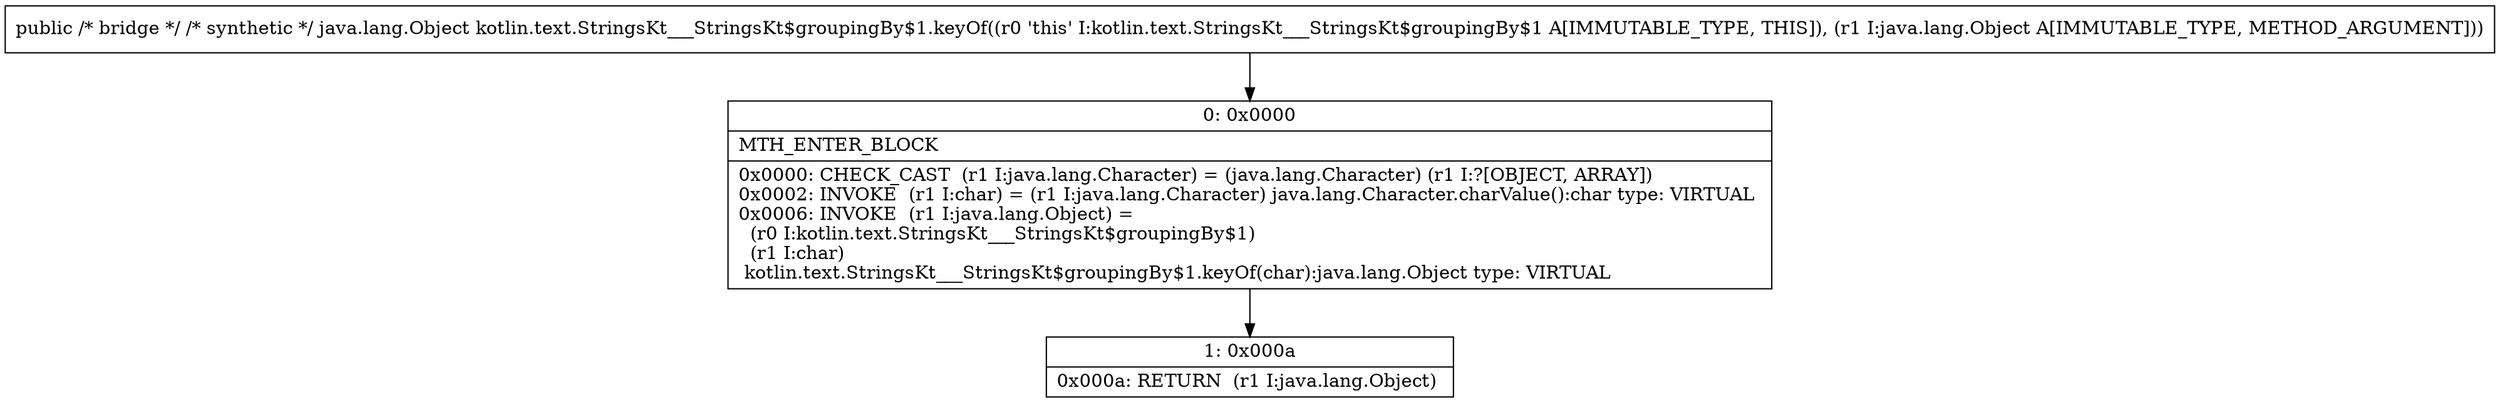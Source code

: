 digraph "CFG forkotlin.text.StringsKt___StringsKt$groupingBy$1.keyOf(Ljava\/lang\/Object;)Ljava\/lang\/Object;" {
Node_0 [shape=record,label="{0\:\ 0x0000|MTH_ENTER_BLOCK\l|0x0000: CHECK_CAST  (r1 I:java.lang.Character) = (java.lang.Character) (r1 I:?[OBJECT, ARRAY]) \l0x0002: INVOKE  (r1 I:char) = (r1 I:java.lang.Character) java.lang.Character.charValue():char type: VIRTUAL \l0x0006: INVOKE  (r1 I:java.lang.Object) = \l  (r0 I:kotlin.text.StringsKt___StringsKt$groupingBy$1)\l  (r1 I:char)\l kotlin.text.StringsKt___StringsKt$groupingBy$1.keyOf(char):java.lang.Object type: VIRTUAL \l}"];
Node_1 [shape=record,label="{1\:\ 0x000a|0x000a: RETURN  (r1 I:java.lang.Object) \l}"];
MethodNode[shape=record,label="{public \/* bridge *\/ \/* synthetic *\/ java.lang.Object kotlin.text.StringsKt___StringsKt$groupingBy$1.keyOf((r0 'this' I:kotlin.text.StringsKt___StringsKt$groupingBy$1 A[IMMUTABLE_TYPE, THIS]), (r1 I:java.lang.Object A[IMMUTABLE_TYPE, METHOD_ARGUMENT])) }"];
MethodNode -> Node_0;
Node_0 -> Node_1;
}


